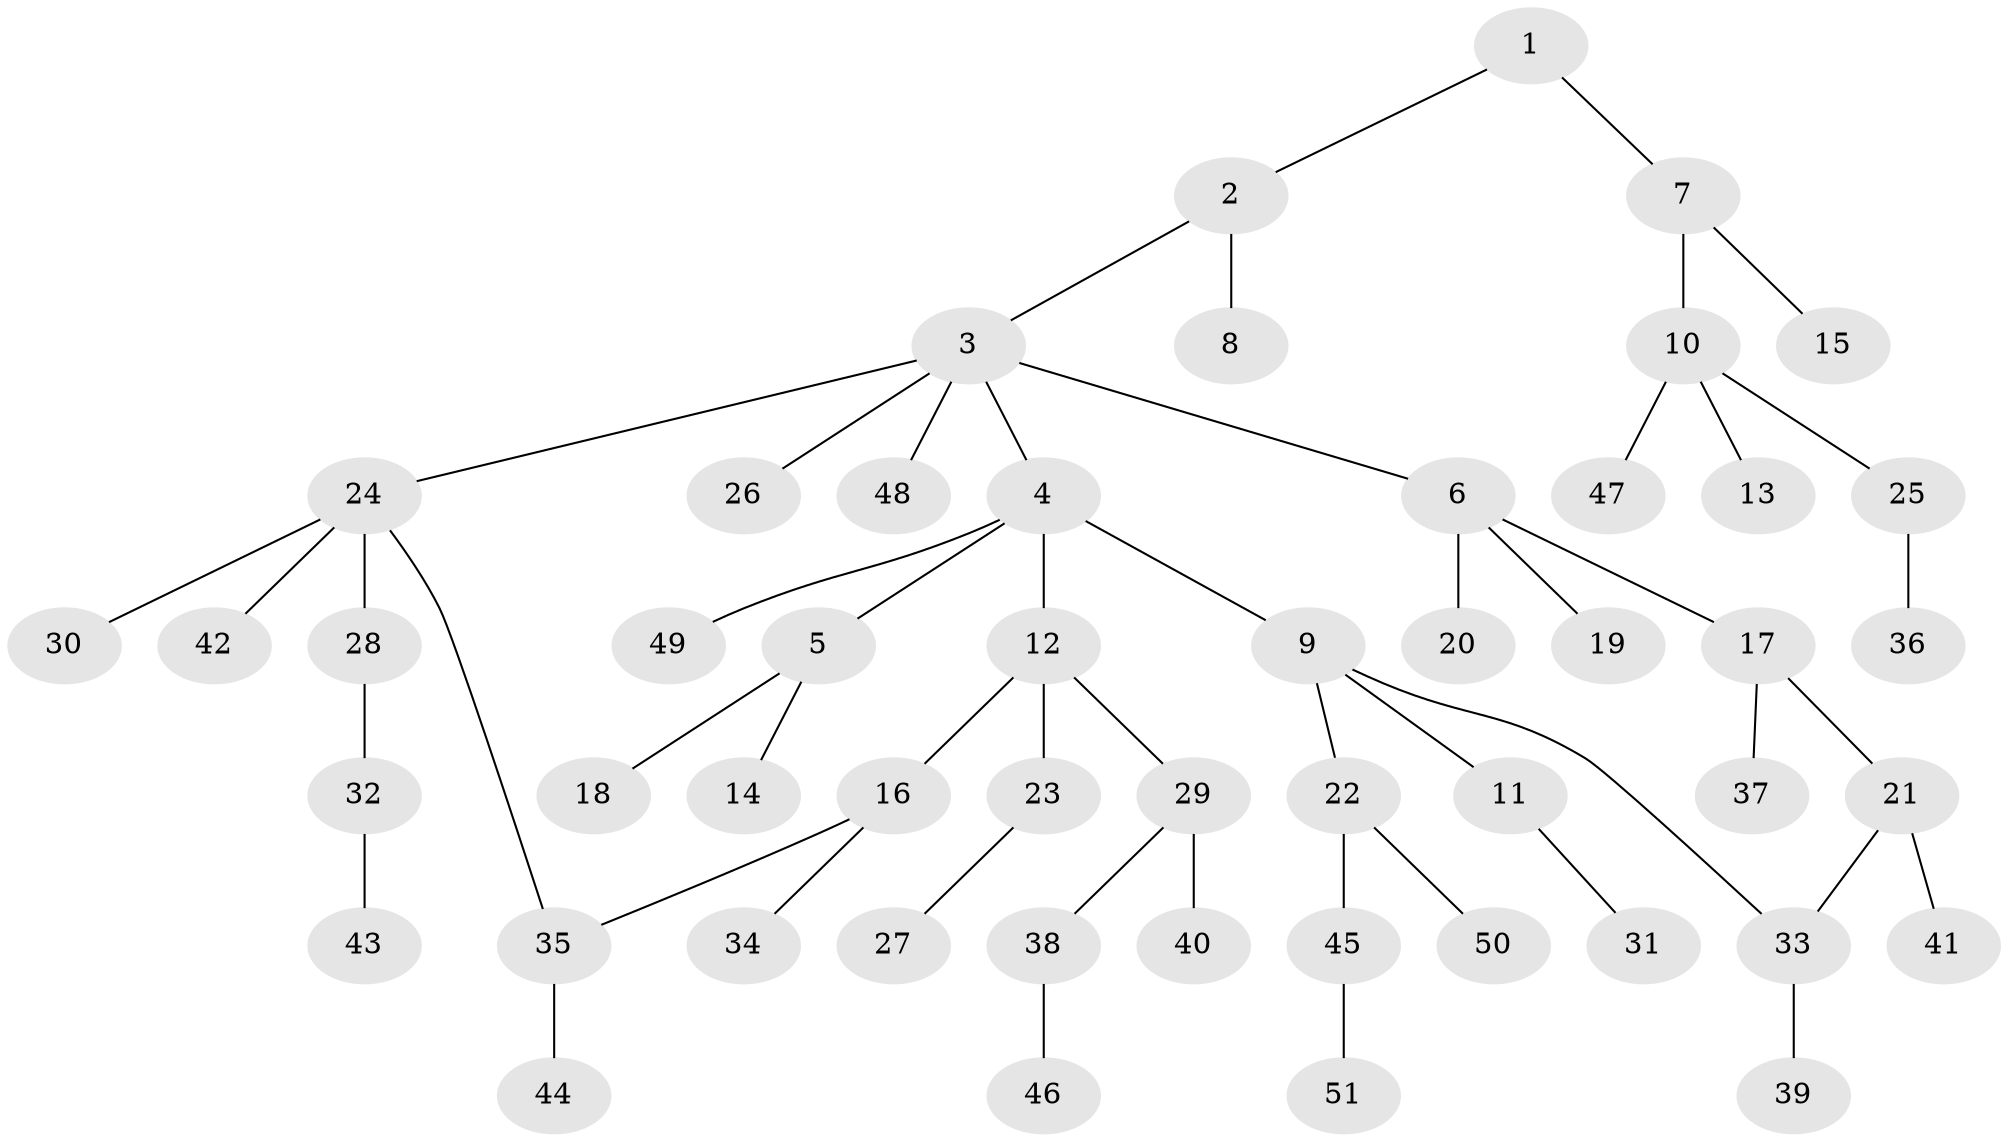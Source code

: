 // coarse degree distribution, {2: 0.3333333333333333, 3: 0.1388888888888889, 1: 0.3888888888888889, 4: 0.1111111111111111, 5: 0.027777777777777776}
// Generated by graph-tools (version 1.1) at 2025/36/03/04/25 23:36:13]
// undirected, 51 vertices, 52 edges
graph export_dot {
  node [color=gray90,style=filled];
  1;
  2;
  3;
  4;
  5;
  6;
  7;
  8;
  9;
  10;
  11;
  12;
  13;
  14;
  15;
  16;
  17;
  18;
  19;
  20;
  21;
  22;
  23;
  24;
  25;
  26;
  27;
  28;
  29;
  30;
  31;
  32;
  33;
  34;
  35;
  36;
  37;
  38;
  39;
  40;
  41;
  42;
  43;
  44;
  45;
  46;
  47;
  48;
  49;
  50;
  51;
  1 -- 2;
  1 -- 7;
  2 -- 3;
  2 -- 8;
  3 -- 4;
  3 -- 6;
  3 -- 24;
  3 -- 26;
  3 -- 48;
  4 -- 5;
  4 -- 9;
  4 -- 12;
  4 -- 49;
  5 -- 14;
  5 -- 18;
  6 -- 17;
  6 -- 19;
  6 -- 20;
  7 -- 10;
  7 -- 15;
  9 -- 11;
  9 -- 22;
  9 -- 33;
  10 -- 13;
  10 -- 25;
  10 -- 47;
  11 -- 31;
  12 -- 16;
  12 -- 23;
  12 -- 29;
  16 -- 34;
  16 -- 35;
  17 -- 21;
  17 -- 37;
  21 -- 33;
  21 -- 41;
  22 -- 45;
  22 -- 50;
  23 -- 27;
  24 -- 28;
  24 -- 30;
  24 -- 42;
  24 -- 35;
  25 -- 36;
  28 -- 32;
  29 -- 38;
  29 -- 40;
  32 -- 43;
  33 -- 39;
  35 -- 44;
  38 -- 46;
  45 -- 51;
}
